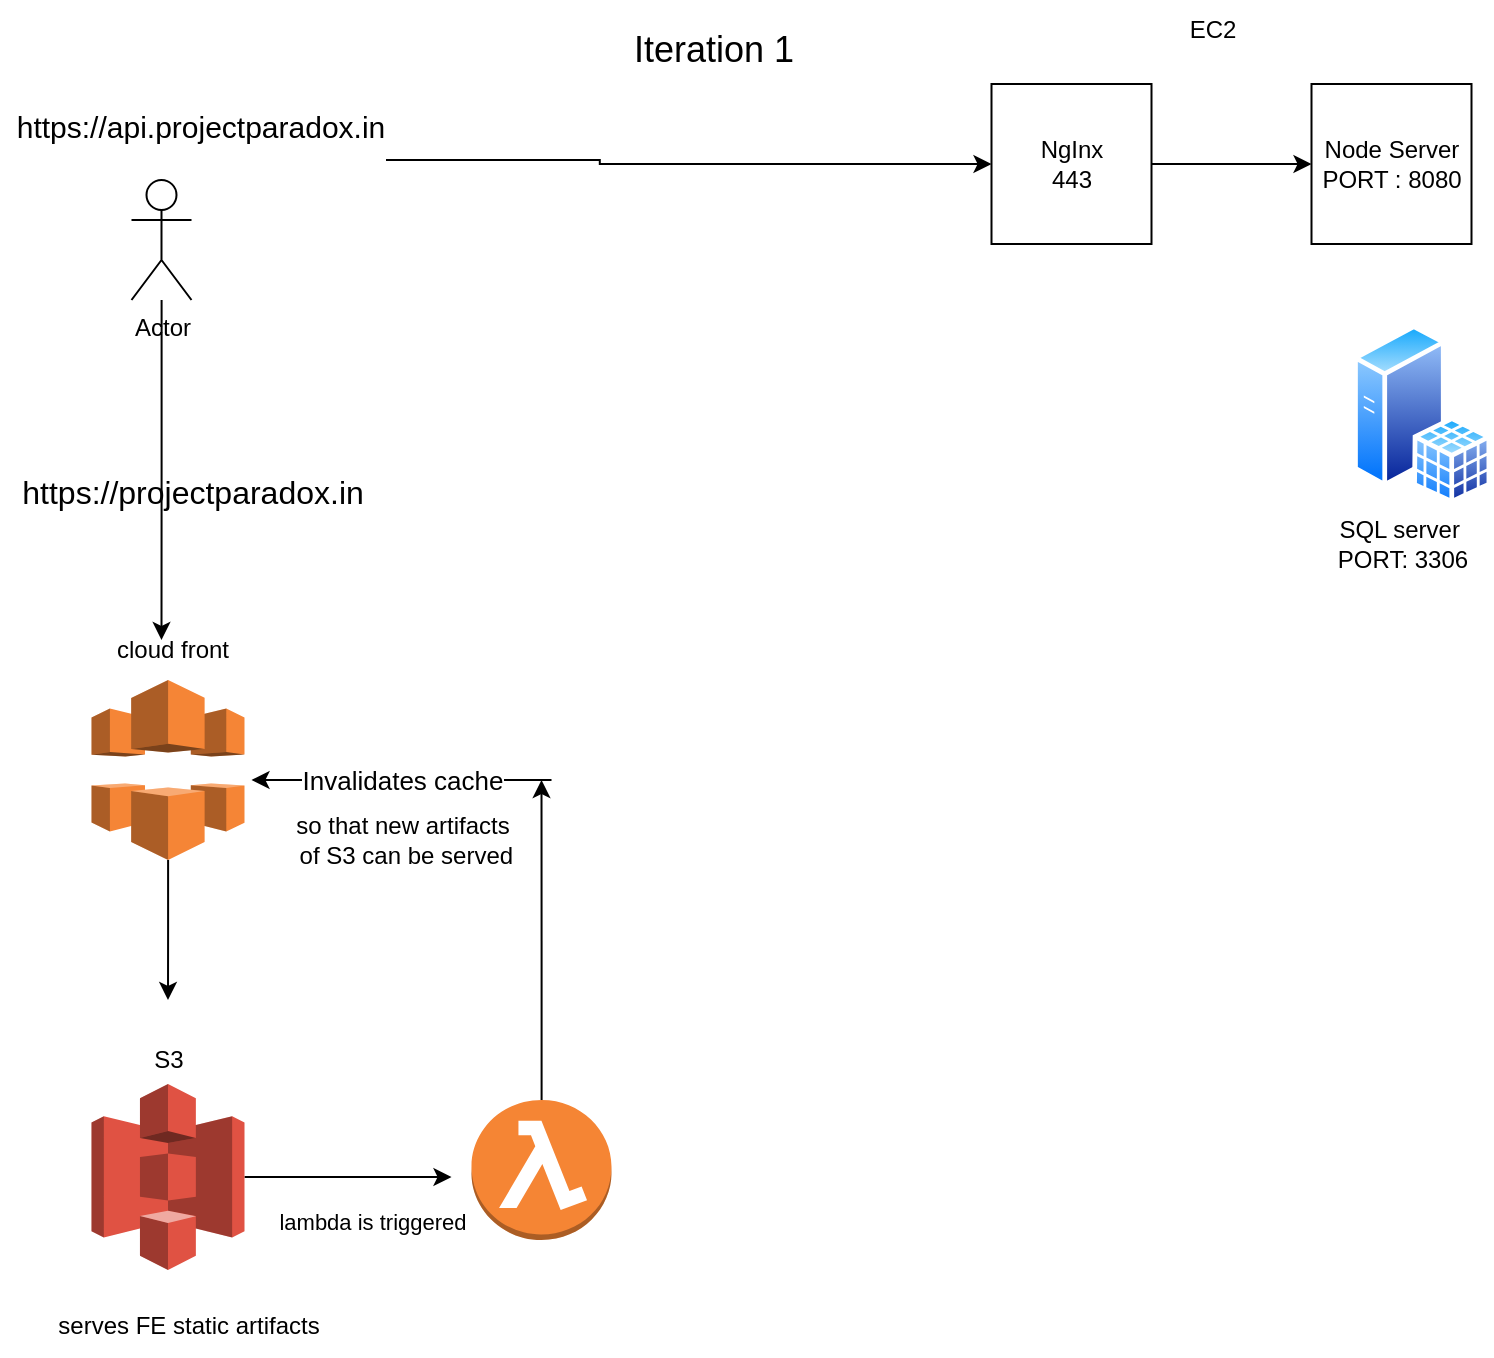 <mxfile version="26.0.16">
  <diagram name="Page-1" id="nE4MtQarkzhEA3j3NvcN">
    <mxGraphModel dx="1094" dy="2240" grid="1" gridSize="10" guides="1" tooltips="1" connect="1" arrows="1" fold="1" page="1" pageScale="1" pageWidth="827" pageHeight="1169" background="none" math="0" shadow="0">
      <root>
        <mxCell id="0" />
        <mxCell id="1" parent="0" />
        <mxCell id="SuyekStuacBiTYmC6GAH-48" value="" style="group" vertex="1" connectable="0" parent="1">
          <mxGeometry x="70" y="-120" width="726.75" height="678" as="geometry" />
        </mxCell>
        <mxCell id="SuyekStuacBiTYmC6GAH-9" value="" style="group" vertex="1" connectable="0" parent="SuyekStuacBiTYmC6GAH-48">
          <mxGeometry x="26.75" y="500" width="76.5" height="135" as="geometry" />
        </mxCell>
        <mxCell id="SuyekStuacBiTYmC6GAH-37" style="edgeStyle=orthogonalEdgeStyle;rounded=0;orthogonalLoop=1;jettySize=auto;html=1;" edge="1" parent="SuyekStuacBiTYmC6GAH-9" source="SuyekStuacBiTYmC6GAH-7">
          <mxGeometry relative="1" as="geometry">
            <mxPoint x="180" y="88.5" as="targetPoint" />
          </mxGeometry>
        </mxCell>
        <mxCell id="SuyekStuacBiTYmC6GAH-45" value="lambda is triggered" style="edgeLabel;html=1;align=center;verticalAlign=middle;resizable=0;points=[];" vertex="1" connectable="0" parent="SuyekStuacBiTYmC6GAH-37">
          <mxGeometry x="-0.24" y="-2" relative="1" as="geometry">
            <mxPoint x="24" y="20" as="offset" />
          </mxGeometry>
        </mxCell>
        <mxCell id="SuyekStuacBiTYmC6GAH-7" value="" style="outlineConnect=0;dashed=0;verticalLabelPosition=bottom;verticalAlign=top;align=center;html=1;shape=mxgraph.aws3.s3;fillColor=#E05243;gradientColor=none;" vertex="1" parent="SuyekStuacBiTYmC6GAH-9">
          <mxGeometry y="42" width="76.5" height="93" as="geometry" />
        </mxCell>
        <mxCell id="SuyekStuacBiTYmC6GAH-8" value="&amp;nbsp;&lt;div&gt;S3&lt;div&gt;&lt;br&gt;&lt;/div&gt;&lt;/div&gt;" style="text;html=1;align=center;verticalAlign=middle;resizable=0;points=[];autosize=1;strokeColor=none;fillColor=none;" vertex="1" parent="SuyekStuacBiTYmC6GAH-9">
          <mxGeometry x="18.25" width="40" height="60" as="geometry" />
        </mxCell>
        <mxCell id="SuyekStuacBiTYmC6GAH-16" value="" style="group" vertex="1" connectable="0" parent="SuyekStuacBiTYmC6GAH-48">
          <mxGeometry y="60" width="150" height="90" as="geometry" />
        </mxCell>
        <mxCell id="SuyekStuacBiTYmC6GAH-18" style="edgeStyle=orthogonalEdgeStyle;rounded=0;orthogonalLoop=1;jettySize=auto;html=1;" edge="1" parent="SuyekStuacBiTYmC6GAH-16" source="SuyekStuacBiTYmC6GAH-12">
          <mxGeometry relative="1" as="geometry">
            <mxPoint x="61.75" y="260" as="targetPoint" />
          </mxGeometry>
        </mxCell>
        <mxCell id="SuyekStuacBiTYmC6GAH-33" value="" style="group" vertex="1" connectable="0" parent="SuyekStuacBiTYmC6GAH-16">
          <mxGeometry x="46.75" y="5" width="38.25" height="85" as="geometry" />
        </mxCell>
        <mxCell id="SuyekStuacBiTYmC6GAH-12" value="Actor" style="shape=umlActor;verticalLabelPosition=bottom;verticalAlign=top;html=1;outlineConnect=0;container=1;" vertex="1" parent="SuyekStuacBiTYmC6GAH-33">
          <mxGeometry y="25" width="30" height="60" as="geometry" />
        </mxCell>
        <mxCell id="SuyekStuacBiTYmC6GAH-13" value="&lt;div&gt;&lt;br&gt;&lt;/div&gt;" style="text;html=1;align=center;verticalAlign=middle;resizable=0;points=[];autosize=1;strokeColor=none;fillColor=none;" vertex="1" parent="SuyekStuacBiTYmC6GAH-33">
          <mxGeometry x="18.25" width="20" height="30" as="geometry" />
        </mxCell>
        <mxCell id="SuyekStuacBiTYmC6GAH-20" style="edgeStyle=orthogonalEdgeStyle;rounded=0;orthogonalLoop=1;jettySize=auto;html=1;" edge="1" parent="SuyekStuacBiTYmC6GAH-48" source="SuyekStuacBiTYmC6GAH-17" target="SuyekStuacBiTYmC6GAH-8">
          <mxGeometry relative="1" as="geometry" />
        </mxCell>
        <mxCell id="SuyekStuacBiTYmC6GAH-19" value="&lt;font style=&quot;font-size: 16px;&quot;&gt;https://projectparadox.in&lt;/font&gt;&lt;div&gt;&lt;br&gt;&lt;/div&gt;" style="text;html=1;align=center;verticalAlign=middle;resizable=0;points=[];autosize=1;strokeColor=none;fillColor=none;" vertex="1" parent="SuyekStuacBiTYmC6GAH-48">
          <mxGeometry x="-18.25" y="228" width="190" height="50" as="geometry" />
        </mxCell>
        <mxCell id="SuyekStuacBiTYmC6GAH-22" value="" style="group" vertex="1" connectable="0" parent="SuyekStuacBiTYmC6GAH-48">
          <mxGeometry x="26.75" y="312" width="80" height="118" as="geometry" />
        </mxCell>
        <mxCell id="SuyekStuacBiTYmC6GAH-17" value="" style="outlineConnect=0;dashed=0;verticalLabelPosition=bottom;verticalAlign=top;align=center;html=1;shape=mxgraph.aws3.cloudfront;fillColor=#F58536;gradientColor=none;" vertex="1" parent="SuyekStuacBiTYmC6GAH-22">
          <mxGeometry y="28" width="76.5" height="90" as="geometry" />
        </mxCell>
        <mxCell id="SuyekStuacBiTYmC6GAH-21" value="cloud front&lt;div&gt;&lt;br&gt;&lt;/div&gt;" style="text;html=1;align=center;verticalAlign=middle;resizable=0;points=[];autosize=1;strokeColor=none;fillColor=none;" vertex="1" parent="SuyekStuacBiTYmC6GAH-22">
          <mxGeometry width="80" height="40" as="geometry" />
        </mxCell>
        <mxCell id="SuyekStuacBiTYmC6GAH-31" style="edgeStyle=orthogonalEdgeStyle;rounded=0;orthogonalLoop=1;jettySize=auto;html=1;" edge="1" parent="SuyekStuacBiTYmC6GAH-48" source="SuyekStuacBiTYmC6GAH-13" target="SuyekStuacBiTYmC6GAH-23">
          <mxGeometry relative="1" as="geometry" />
        </mxCell>
        <mxCell id="SuyekStuacBiTYmC6GAH-32" value="&lt;font style=&quot;font-size: 15px;&quot;&gt;https://api.projectparadox.in&lt;/font&gt;&lt;div&gt;&lt;br&gt;&lt;/div&gt;" style="edgeLabel;html=1;align=center;verticalAlign=middle;resizable=0;points=[];" vertex="1" connectable="0" parent="SuyekStuacBiTYmC6GAH-31">
          <mxGeometry x="-0.852" y="2" relative="1" as="geometry">
            <mxPoint x="-33" y="-8" as="offset" />
          </mxGeometry>
        </mxCell>
        <mxCell id="SuyekStuacBiTYmC6GAH-35" value="" style="group" vertex="1" connectable="0" parent="SuyekStuacBiTYmC6GAH-48">
          <mxGeometry x="476.75" width="250" height="292" as="geometry" />
        </mxCell>
        <mxCell id="SuyekStuacBiTYmC6GAH-30" value="" style="group" vertex="1" connectable="0" parent="SuyekStuacBiTYmC6GAH-35">
          <mxGeometry y="42" width="250" height="250" as="geometry" />
        </mxCell>
        <mxCell id="SuyekStuacBiTYmC6GAH-24" style="edgeStyle=orthogonalEdgeStyle;rounded=0;orthogonalLoop=1;jettySize=auto;html=1;" edge="1" parent="SuyekStuacBiTYmC6GAH-30" source="SuyekStuacBiTYmC6GAH-23">
          <mxGeometry relative="1" as="geometry">
            <mxPoint x="160" y="40" as="targetPoint" />
          </mxGeometry>
        </mxCell>
        <mxCell id="SuyekStuacBiTYmC6GAH-23" value="NgInx&lt;div&gt;443&lt;/div&gt;" style="whiteSpace=wrap;html=1;aspect=fixed;" vertex="1" parent="SuyekStuacBiTYmC6GAH-30">
          <mxGeometry width="80" height="80" as="geometry" />
        </mxCell>
        <mxCell id="SuyekStuacBiTYmC6GAH-26" value="Node Server&lt;div&gt;PORT : 8080&lt;/div&gt;" style="whiteSpace=wrap;html=1;aspect=fixed;" vertex="1" parent="SuyekStuacBiTYmC6GAH-30">
          <mxGeometry x="160" width="80" height="80" as="geometry" />
        </mxCell>
        <mxCell id="SuyekStuacBiTYmC6GAH-29" value="" style="group" vertex="1" connectable="0" parent="SuyekStuacBiTYmC6GAH-30">
          <mxGeometry x="160" y="120" width="90" height="130" as="geometry" />
        </mxCell>
        <mxCell id="SuyekStuacBiTYmC6GAH-27" value="" style="image;aspect=fixed;perimeter=ellipsePerimeter;html=1;align=center;shadow=0;dashed=0;spacingTop=3;image=img/lib/active_directory/sql_server.svg;" vertex="1" parent="SuyekStuacBiTYmC6GAH-29">
          <mxGeometry x="20.7" width="69.3" height="90" as="geometry" />
        </mxCell>
        <mxCell id="SuyekStuacBiTYmC6GAH-28" value="SQL server&amp;nbsp;&lt;div&gt;PORT: 3306&lt;/div&gt;" style="text;html=1;align=center;verticalAlign=middle;resizable=0;points=[];autosize=1;strokeColor=none;fillColor=none;" vertex="1" parent="SuyekStuacBiTYmC6GAH-29">
          <mxGeometry y="90" width="90" height="40" as="geometry" />
        </mxCell>
        <mxCell id="SuyekStuacBiTYmC6GAH-34" value="EC2" style="text;html=1;align=center;verticalAlign=middle;resizable=0;points=[];autosize=1;strokeColor=none;fillColor=none;" vertex="1" parent="SuyekStuacBiTYmC6GAH-35">
          <mxGeometry x="85" width="50" height="30" as="geometry" />
        </mxCell>
        <mxCell id="SuyekStuacBiTYmC6GAH-44" style="edgeStyle=orthogonalEdgeStyle;rounded=0;orthogonalLoop=1;jettySize=auto;html=1;" edge="1" parent="SuyekStuacBiTYmC6GAH-48" source="SuyekStuacBiTYmC6GAH-36">
          <mxGeometry relative="1" as="geometry">
            <mxPoint x="251.75" y="390" as="targetPoint" />
          </mxGeometry>
        </mxCell>
        <mxCell id="SuyekStuacBiTYmC6GAH-36" value="" style="outlineConnect=0;dashed=0;verticalLabelPosition=bottom;verticalAlign=top;align=center;html=1;shape=mxgraph.aws3.lambda_function;fillColor=#F58534;gradientColor=none;" vertex="1" parent="SuyekStuacBiTYmC6GAH-48">
          <mxGeometry x="216.75" y="550" width="70" height="70" as="geometry" />
        </mxCell>
        <mxCell id="SuyekStuacBiTYmC6GAH-40" value="" style="endArrow=classic;html=1;rounded=0;" edge="1" parent="SuyekStuacBiTYmC6GAH-48">
          <mxGeometry relative="1" as="geometry">
            <mxPoint x="256.75" y="390" as="sourcePoint" />
            <mxPoint x="106.75" y="390" as="targetPoint" />
          </mxGeometry>
        </mxCell>
        <mxCell id="SuyekStuacBiTYmC6GAH-41" value="&lt;font style=&quot;font-size: 13px;&quot;&gt;Invalidates cache&lt;/font&gt;" style="edgeLabel;resizable=0;html=1;;align=center;verticalAlign=middle;container=1;" connectable="0" vertex="1" parent="SuyekStuacBiTYmC6GAH-40">
          <mxGeometry relative="1" as="geometry" />
        </mxCell>
        <mxCell id="SuyekStuacBiTYmC6GAH-46" value="serves FE static artifacts" style="text;html=1;align=center;verticalAlign=middle;resizable=0;points=[];autosize=1;strokeColor=none;fillColor=none;" vertex="1" parent="SuyekStuacBiTYmC6GAH-48">
          <mxGeometry y="648" width="150" height="30" as="geometry" />
        </mxCell>
        <mxCell id="SuyekStuacBiTYmC6GAH-47" value="so that new artifacts&lt;div&gt;&amp;nbsp;of S3&amp;nbsp;&lt;span style=&quot;background-color: transparent; color: light-dark(rgb(0, 0, 0), rgb(255, 255, 255));&quot;&gt;can be served&lt;/span&gt;&lt;/div&gt;" style="text;html=1;align=center;verticalAlign=middle;resizable=0;points=[];autosize=1;strokeColor=none;fillColor=none;" vertex="1" parent="SuyekStuacBiTYmC6GAH-48">
          <mxGeometry x="116.75" y="400" width="130" height="40" as="geometry" />
        </mxCell>
        <mxCell id="SuyekStuacBiTYmC6GAH-49" value="&lt;font style=&quot;font-size: 18px;&quot;&gt;Iteration 1&amp;nbsp;&lt;/font&gt;" style="text;html=1;align=center;verticalAlign=middle;resizable=0;points=[];autosize=1;strokeColor=none;fillColor=none;" vertex="1" parent="SuyekStuacBiTYmC6GAH-48">
          <mxGeometry x="285" y="5" width="110" height="40" as="geometry" />
        </mxCell>
      </root>
    </mxGraphModel>
  </diagram>
</mxfile>
